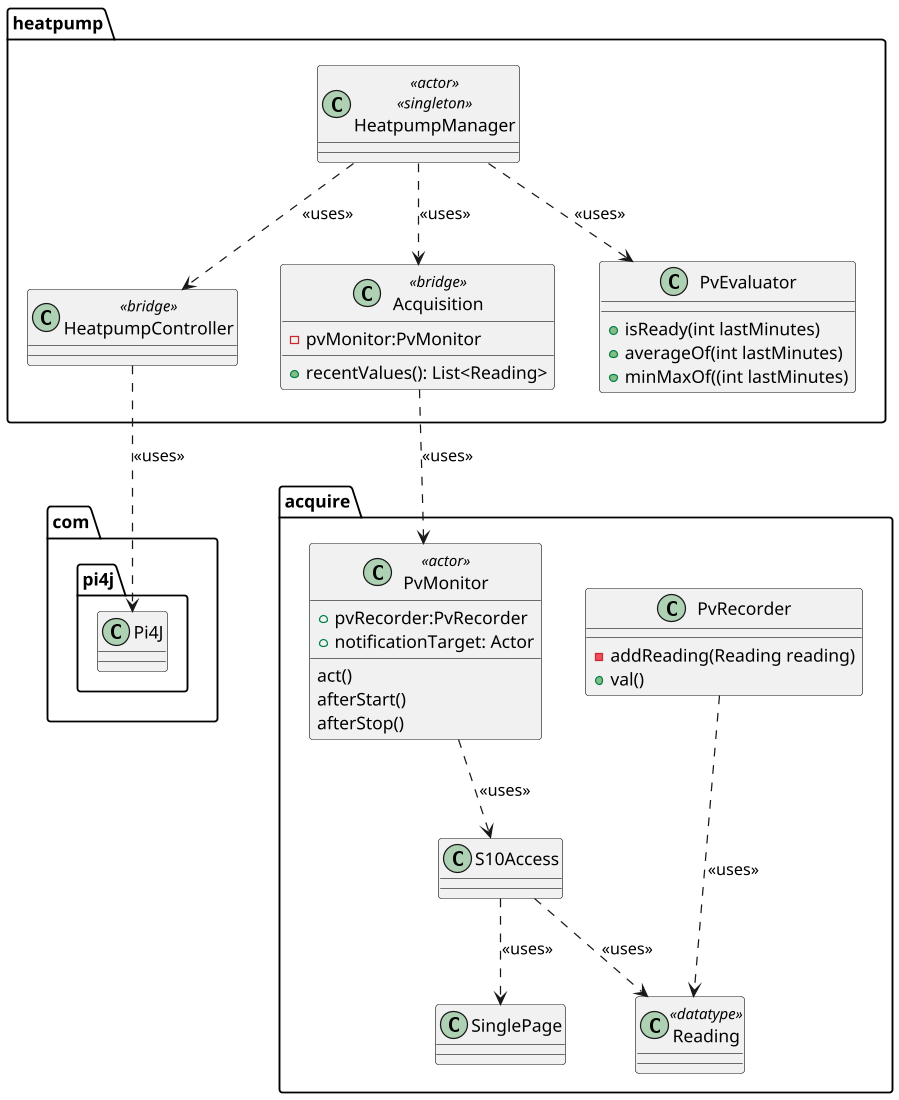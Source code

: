 @startuml

scale 900 width
'https://plantuml.com/class-diagram
    package com.pi4j{
        class Pi4J
    }

'package de.geobe.energy {'
    package heatpump{
            class HeatpumpController <<bridge>>
        together {
        class HeatpumpManager <<actor>><<singleton>>{}
            class Acquisition <<bridge>>{
                - pvMonitor:PvMonitor
                + recentValues(): List<Reading>
            }
            class PvEvaluator{
                + isReady(int lastMinutes)
                + averageOf(int lastMinutes)
                + minMaxOf((int lastMinutes)
            }
        }
    }

    package acquire {
        together {
            class PvMonitor<<actor>>{
                + pvRecorder:PvRecorder
                + notificationTarget: Actor
                act()
                afterStart()
                afterStop()

            }
            class PvRecorder {
                - addReading(Reading reading)
                + val()
            }
        }
        class S10Access{ }
        class SinglePage{}
        PvMonitor ..> S10Access: <<uses>>
        S10Access ..> SinglePage: <<uses>>
        S10Access ..> Reading: <<uses>>
        PvRecorder ..> Reading: <<uses>>
        class Reading <<datatype>>
    }
    HeatpumpManager ..> PvEvaluator:<<uses>>
    HeatpumpManager ..> HeatpumpController:<<uses>>
    HeatpumpManager ..> Acquisition:<<uses>>
    Acquisition ..> PvMonitor:<<uses>>
    PvEvaluator -[hidden]- PvRecorder
    HeatpumpController .d.> Pi4J:<<uses>>
'}'

@enduml
